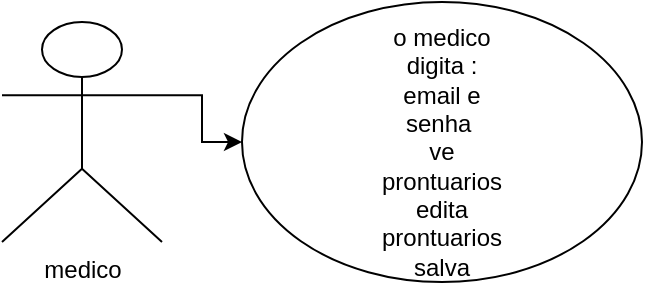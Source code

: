 <mxfile version="24.4.2" type="device">
  <diagram name="Página-1" id="QiKWM0NmWtagsDWOWPWu">
    <mxGraphModel dx="794" dy="420" grid="1" gridSize="10" guides="1" tooltips="1" connect="1" arrows="1" fold="1" page="1" pageScale="1" pageWidth="827" pageHeight="1169" math="0" shadow="0">
      <root>
        <mxCell id="0" />
        <mxCell id="1" parent="0" />
        <mxCell id="cEn9jzn2ZOUcXxwWSHaK-7" style="edgeStyle=orthogonalEdgeStyle;rounded=0;orthogonalLoop=1;jettySize=auto;html=1;exitX=1;exitY=0.333;exitDx=0;exitDy=0;exitPerimeter=0;" edge="1" parent="1" source="cEn9jzn2ZOUcXxwWSHaK-1" target="cEn9jzn2ZOUcXxwWSHaK-4">
          <mxGeometry relative="1" as="geometry" />
        </mxCell>
        <mxCell id="cEn9jzn2ZOUcXxwWSHaK-1" value="medico" style="shape=umlActor;verticalLabelPosition=bottom;verticalAlign=top;html=1;outlineConnect=0;" vertex="1" parent="1">
          <mxGeometry x="60" y="40" width="80" height="110" as="geometry" />
        </mxCell>
        <mxCell id="cEn9jzn2ZOUcXxwWSHaK-4" value="" style="ellipse;whiteSpace=wrap;html=1;" vertex="1" parent="1">
          <mxGeometry x="180" y="30" width="200" height="140" as="geometry" />
        </mxCell>
        <mxCell id="cEn9jzn2ZOUcXxwWSHaK-5" value="o medico digita : email e senha&amp;nbsp;&lt;div&gt;ve prontuarios&lt;/div&gt;&lt;div&gt;edita prontuarios&lt;/div&gt;&lt;div&gt;salva&lt;/div&gt;" style="text;html=1;align=center;verticalAlign=middle;whiteSpace=wrap;rounded=0;" vertex="1" parent="1">
          <mxGeometry x="250" y="90" width="60" height="30" as="geometry" />
        </mxCell>
      </root>
    </mxGraphModel>
  </diagram>
</mxfile>
